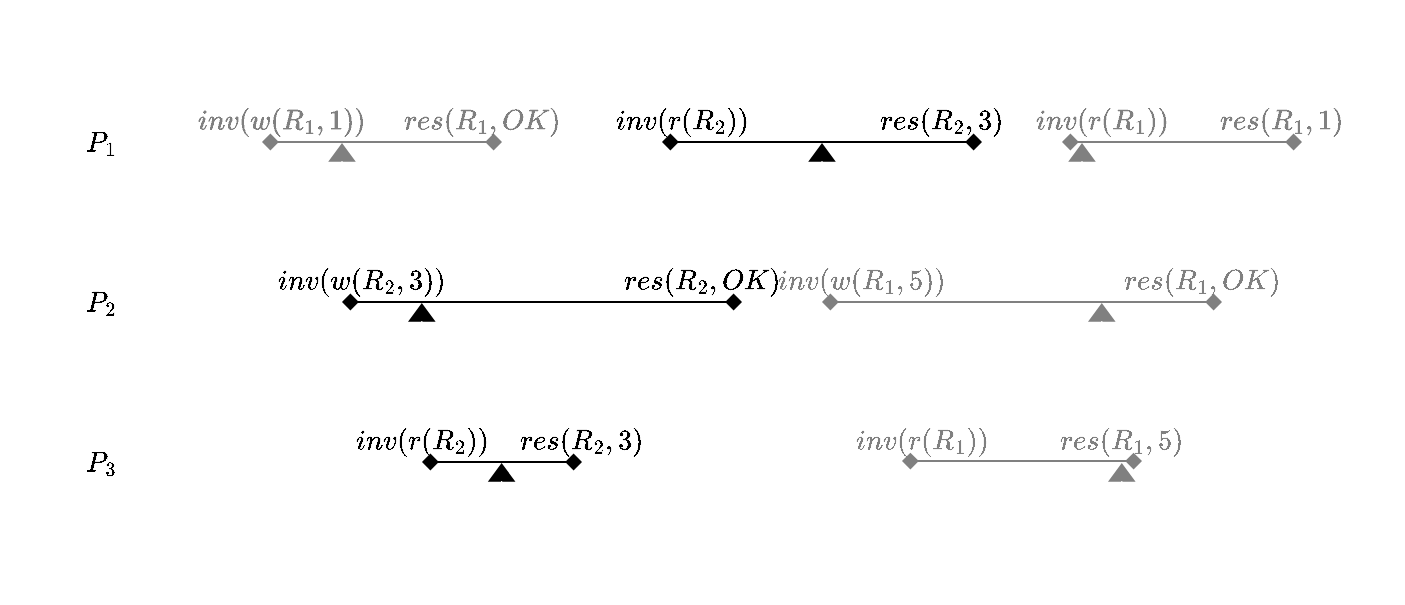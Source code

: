<mxfile version="20.6.1" type="device"><diagram id="lIlURctpBFSEksVBJOmT" name="ページ1"><mxGraphModel dx="1980" dy="1881" grid="1" gridSize="10" guides="1" tooltips="1" connect="1" arrows="1" fold="1" page="1" pageScale="1" pageWidth="827" pageHeight="1169" math="1" shadow="0"><root><mxCell id="0"/><mxCell id="1" parent="0"/><mxCell id="S8ao46J4iLqzJfQgbNo5-5" value="" style="rounded=0;whiteSpace=wrap;html=1;fontSize=20;fillColor=none;strokeColor=#FFFFFF;" parent="1" vertex="1"><mxGeometry x="-10" y="-10" width="700" height="300" as="geometry"/></mxCell><mxCell id="KzsNHFru3U_84lXCOUl1-9" value="" style="endArrow=diamond;html=1;rounded=0;startArrow=diamond;startFill=1;endFill=1;strokeColor=#808080;" parent="1" edge="1"><mxGeometry width="50" height="50" relative="1" as="geometry"><mxPoint x="120" y="60.0" as="sourcePoint"/><mxPoint x="240" y="60" as="targetPoint"/></mxGeometry></mxCell><mxCell id="KzsNHFru3U_84lXCOUl1-10" value="" style="endArrow=diamond;html=1;rounded=0;startArrow=diamond;startFill=1;endFill=1;" parent="1" edge="1"><mxGeometry width="50" height="50" relative="1" as="geometry"><mxPoint x="160" y="140" as="sourcePoint"/><mxPoint x="360" y="140" as="targetPoint"/></mxGeometry></mxCell><mxCell id="KzsNHFru3U_84lXCOUl1-11" value="" style="endArrow=diamond;html=1;rounded=0;startArrow=diamond;startFill=1;endFill=1;" parent="1" edge="1"><mxGeometry width="50" height="50" relative="1" as="geometry"><mxPoint x="200" y="220.0" as="sourcePoint"/><mxPoint x="280" y="220" as="targetPoint"/></mxGeometry></mxCell><mxCell id="KzsNHFru3U_84lXCOUl1-12" value="" style="endArrow=diamond;html=1;rounded=0;startArrow=diamond;startFill=1;endFill=1;" parent="1" edge="1"><mxGeometry width="50" height="50" relative="1" as="geometry"><mxPoint x="320" y="60.0" as="sourcePoint"/><mxPoint x="480" y="60" as="targetPoint"/></mxGeometry></mxCell><mxCell id="KzsNHFru3U_84lXCOUl1-14" value="" style="endArrow=diamond;html=1;rounded=0;startArrow=diamond;startFill=1;endFill=1;strokeColor=#808080;" parent="1" edge="1"><mxGeometry width="50" height="50" relative="1" as="geometry"><mxPoint x="400" y="140" as="sourcePoint"/><mxPoint x="600" y="140" as="targetPoint"/></mxGeometry></mxCell><mxCell id="KzsNHFru3U_84lXCOUl1-15" value="" style="endArrow=diamond;html=1;rounded=0;startArrow=diamond;startFill=1;endFill=1;strokeColor=#808080;" parent="1" edge="1"><mxGeometry width="50" height="50" relative="1" as="geometry"><mxPoint x="440" y="219.52" as="sourcePoint"/><mxPoint x="560" y="219.52" as="targetPoint"/></mxGeometry></mxCell><mxCell id="KzsNHFru3U_84lXCOUl1-16" value="" style="endArrow=diamond;html=1;rounded=0;startArrow=diamond;startFill=1;endFill=1;strokeColor=#808080;" parent="1" edge="1"><mxGeometry width="50" height="50" relative="1" as="geometry"><mxPoint x="520" y="60.0" as="sourcePoint"/><mxPoint x="640" y="60" as="targetPoint"/></mxGeometry></mxCell><mxCell id="KzsNHFru3U_84lXCOUl1-17" value="$$inv(w(R_1,1))$$" style="rounded=0;whiteSpace=wrap;html=1;fillColor=none;strokeColor=none;" parent="1" vertex="1"><mxGeometry x="90" y="40" width="80" height="20" as="geometry"/></mxCell><mxCell id="KzsNHFru3U_84lXCOUl1-18" value="$$res(R_1,OK)$$" style="rounded=0;whiteSpace=wrap;html=1;fillColor=none;strokeColor=none;" parent="1" vertex="1"><mxGeometry x="190" y="40" width="80" height="20" as="geometry"/></mxCell><mxCell id="KzsNHFru3U_84lXCOUl1-19" value="$$inv(w(R_2,3))$$" style="rounded=0;whiteSpace=wrap;html=1;fillColor=none;strokeColor=none;" parent="1" vertex="1"><mxGeometry x="130" y="120" width="80" height="20" as="geometry"/></mxCell><mxCell id="KzsNHFru3U_84lXCOUl1-20" value="$$res(R_2,OK)$$" style="rounded=0;whiteSpace=wrap;html=1;fillColor=none;strokeColor=none;" parent="1" vertex="1"><mxGeometry x="300" y="120" width="80" height="20" as="geometry"/></mxCell><mxCell id="KzsNHFru3U_84lXCOUl1-21" value="$$inv(r(R_2))$$" style="rounded=0;whiteSpace=wrap;html=1;fillColor=none;strokeColor=none;" parent="1" vertex="1"><mxGeometry x="160" y="200" width="80" height="20" as="geometry"/></mxCell><mxCell id="KzsNHFru3U_84lXCOUl1-22" value="$$res(R_2,3)$$" style="rounded=0;whiteSpace=wrap;html=1;fillColor=none;strokeColor=none;" parent="1" vertex="1"><mxGeometry x="240" y="200" width="80" height="20" as="geometry"/></mxCell><mxCell id="KzsNHFru3U_84lXCOUl1-23" value="$$inv(r(R_2))$$" style="rounded=0;whiteSpace=wrap;html=1;fillColor=none;strokeColor=none;" parent="1" vertex="1"><mxGeometry x="290" y="40" width="80" height="20" as="geometry"/></mxCell><mxCell id="KzsNHFru3U_84lXCOUl1-24" value="$$res(R_2,3)$$" style="rounded=0;whiteSpace=wrap;html=1;fillColor=none;strokeColor=none;" parent="1" vertex="1"><mxGeometry x="420" y="40" width="80" height="20" as="geometry"/></mxCell><mxCell id="KzsNHFru3U_84lXCOUl1-25" value="$$inv(r(R_1))$$" style="rounded=0;whiteSpace=wrap;html=1;fillColor=none;strokeColor=none;" parent="1" vertex="1"><mxGeometry x="500" y="40" width="80" height="20" as="geometry"/></mxCell><mxCell id="KzsNHFru3U_84lXCOUl1-26" value="$$res(R_1,1)$$" style="rounded=0;whiteSpace=wrap;html=1;fillColor=none;strokeColor=none;" parent="1" vertex="1"><mxGeometry x="590" y="40" width="80" height="20" as="geometry"/></mxCell><mxCell id="KzsNHFru3U_84lXCOUl1-27" value="$$inv(w(R_1,5))$$" style="rounded=0;whiteSpace=wrap;html=1;fillColor=none;strokeColor=none;fontColor=#808080;" parent="1" vertex="1"><mxGeometry x="380" y="120" width="80" height="20" as="geometry"/></mxCell><mxCell id="KzsNHFru3U_84lXCOUl1-28" value="$$res(R_1,OK)$$" style="rounded=0;whiteSpace=wrap;html=1;fillColor=none;strokeColor=none;fontColor=#808080;" parent="1" vertex="1"><mxGeometry x="550" y="120" width="80" height="20" as="geometry"/></mxCell><mxCell id="KzsNHFru3U_84lXCOUl1-29" value="$$inv(r(R_1))$$" style="rounded=0;whiteSpace=wrap;html=1;fillColor=none;strokeColor=none;fontColor=#808080;" parent="1" vertex="1"><mxGeometry x="410" y="200" width="80" height="20" as="geometry"/></mxCell><mxCell id="KzsNHFru3U_84lXCOUl1-30" value="$$res(R_1,5)$$" style="rounded=0;whiteSpace=wrap;html=1;fillColor=none;strokeColor=none;fontColor=#808080;" parent="1" vertex="1"><mxGeometry x="510" y="200" width="80" height="20" as="geometry"/></mxCell><mxCell id="KzsNHFru3U_84lXCOUl1-31" value="$$P_1$$" style="rounded=0;whiteSpace=wrap;html=1;fillColor=none;strokeColor=none;" parent="1" vertex="1"><mxGeometry x="20" y="40" width="40" height="40" as="geometry"/></mxCell><mxCell id="KzsNHFru3U_84lXCOUl1-32" value="$$P_2$$" style="rounded=0;whiteSpace=wrap;html=1;fillColor=none;strokeColor=none;" parent="1" vertex="1"><mxGeometry x="20" y="120" width="40" height="40" as="geometry"/></mxCell><mxCell id="KzsNHFru3U_84lXCOUl1-33" value="$$P_3$$" style="rounded=0;whiteSpace=wrap;html=1;fillColor=none;strokeColor=none;" parent="1" vertex="1"><mxGeometry x="20" y="200" width="40" height="40" as="geometry"/></mxCell><mxCell id="HoCwW62XY5uKP_Emx8D0-3" value="" style="shape=flexArrow;endArrow=classic;html=1;rounded=0;fillColor=#808080;strokeColor=none;width=0.556;endSize=2.778;endWidth=12.253;" parent="1" edge="1"><mxGeometry width="50" height="50" relative="1" as="geometry"><mxPoint x="160" y="70" as="sourcePoint"/><mxPoint x="160" y="60" as="targetPoint"/><Array as="points"/></mxGeometry></mxCell><mxCell id="HoCwW62XY5uKP_Emx8D0-4" value="" style="shape=flexArrow;endArrow=classic;html=1;rounded=0;fillColor=#000000;strokeColor=none;width=0.556;endSize=2.778;endWidth=12.253;" parent="1" edge="1"><mxGeometry width="50" height="50" relative="1" as="geometry"><mxPoint x="199.9" y="150" as="sourcePoint"/><mxPoint x="199.9" y="140" as="targetPoint"/><Array as="points"/></mxGeometry></mxCell><mxCell id="HoCwW62XY5uKP_Emx8D0-5" value="" style="shape=flexArrow;endArrow=classic;html=1;rounded=0;fillColor=#000000;strokeColor=none;width=0.556;endSize=2.778;endWidth=12.253;" parent="1" edge="1"><mxGeometry width="50" height="50" relative="1" as="geometry"><mxPoint x="239.81" y="230" as="sourcePoint"/><mxPoint x="239.81" y="220" as="targetPoint"/><Array as="points"/></mxGeometry></mxCell><mxCell id="HoCwW62XY5uKP_Emx8D0-6" value="" style="shape=flexArrow;endArrow=classic;html=1;rounded=0;fillColor=#000000;strokeColor=none;width=0.556;endSize=2.778;endWidth=12.253;" parent="1" edge="1"><mxGeometry width="50" height="50" relative="1" as="geometry"><mxPoint x="400.0" y="70" as="sourcePoint"/><mxPoint x="400.0" y="60" as="targetPoint"/><Array as="points"/></mxGeometry></mxCell><mxCell id="HoCwW62XY5uKP_Emx8D0-7" value="" style="shape=flexArrow;endArrow=classic;html=1;rounded=0;fillColor=#808080;strokeColor=none;width=0.556;endSize=2.778;endWidth=12.253;" parent="1" edge="1"><mxGeometry width="50" height="50" relative="1" as="geometry"><mxPoint x="530.0" y="70" as="sourcePoint"/><mxPoint x="530.0" y="60" as="targetPoint"/><Array as="points"/></mxGeometry></mxCell><mxCell id="HoCwW62XY5uKP_Emx8D0-8" value="" style="shape=flexArrow;endArrow=classic;html=1;rounded=0;fillColor=#808080;strokeColor=none;width=0.556;endSize=2.778;endWidth=12.253;" parent="1" edge="1"><mxGeometry width="50" height="50" relative="1" as="geometry"><mxPoint x="539.89" y="150" as="sourcePoint"/><mxPoint x="539.89" y="140" as="targetPoint"/><Array as="points"/></mxGeometry></mxCell><mxCell id="HoCwW62XY5uKP_Emx8D0-9" value="" style="shape=flexArrow;endArrow=classic;html=1;rounded=0;fillColor=#808080;strokeColor=none;width=0.556;endSize=2.778;endWidth=12.253;" parent="1" edge="1"><mxGeometry width="50" height="50" relative="1" as="geometry"><mxPoint x="549.89" y="230" as="sourcePoint"/><mxPoint x="549.89" y="220" as="targetPoint"/><Array as="points"/></mxGeometry></mxCell><mxCell id="zCWfEFBCm-KpuePf3Td2-1" value="$$inv(w(R_1,1))$$" style="rounded=0;whiteSpace=wrap;html=1;fillColor=none;strokeColor=none;" vertex="1" parent="1"><mxGeometry x="90" y="40" width="80" height="20" as="geometry"/></mxCell><mxCell id="zCWfEFBCm-KpuePf3Td2-2" value="$$inv(w(R_1,1))$$" style="rounded=0;whiteSpace=wrap;html=1;fillColor=none;strokeColor=none;fontColor=#808080;" vertex="1" parent="1"><mxGeometry x="90" y="40" width="80" height="20" as="geometry"/></mxCell><mxCell id="zCWfEFBCm-KpuePf3Td2-3" value="$$res(R_1,OK)$$" style="rounded=0;whiteSpace=wrap;html=1;fillColor=none;strokeColor=none;fontColor=#808080;" vertex="1" parent="1"><mxGeometry x="190" y="40" width="80" height="20" as="geometry"/></mxCell><mxCell id="zCWfEFBCm-KpuePf3Td2-4" value="$$inv(r(R_1))$$" style="rounded=0;whiteSpace=wrap;html=1;fillColor=none;strokeColor=none;fontColor=#808080;" vertex="1" parent="1"><mxGeometry x="500" y="40" width="80" height="20" as="geometry"/></mxCell><mxCell id="zCWfEFBCm-KpuePf3Td2-5" value="$$res(R_1,1)$$" style="rounded=0;whiteSpace=wrap;html=1;fillColor=none;strokeColor=none;fontColor=#808080;" vertex="1" parent="1"><mxGeometry x="590" y="40" width="80" height="20" as="geometry"/></mxCell></root></mxGraphModel></diagram></mxfile>